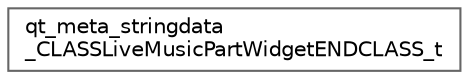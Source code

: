 digraph "类继承关系图"
{
 // LATEX_PDF_SIZE
  bgcolor="transparent";
  edge [fontname=Helvetica,fontsize=10,labelfontname=Helvetica,labelfontsize=10];
  node [fontname=Helvetica,fontsize=10,shape=box,height=0.2,width=0.4];
  rankdir="LR";
  Node0 [id="Node000000",label="qt_meta_stringdata\l_CLASSLiveMusicPartWidgetENDCLASS_t",height=0.2,width=0.4,color="grey40", fillcolor="white", style="filled",URL="$struct_q_t___w_a_r_n_i_n_g___d_i_s_a_b_l_e___d_e_p_r_e_c_a_t_e_d_1_1qt__meta__stringdata___c_l_abd0417dc58b144d1abde6d18d6e436b9.html",tooltip=" "];
}

